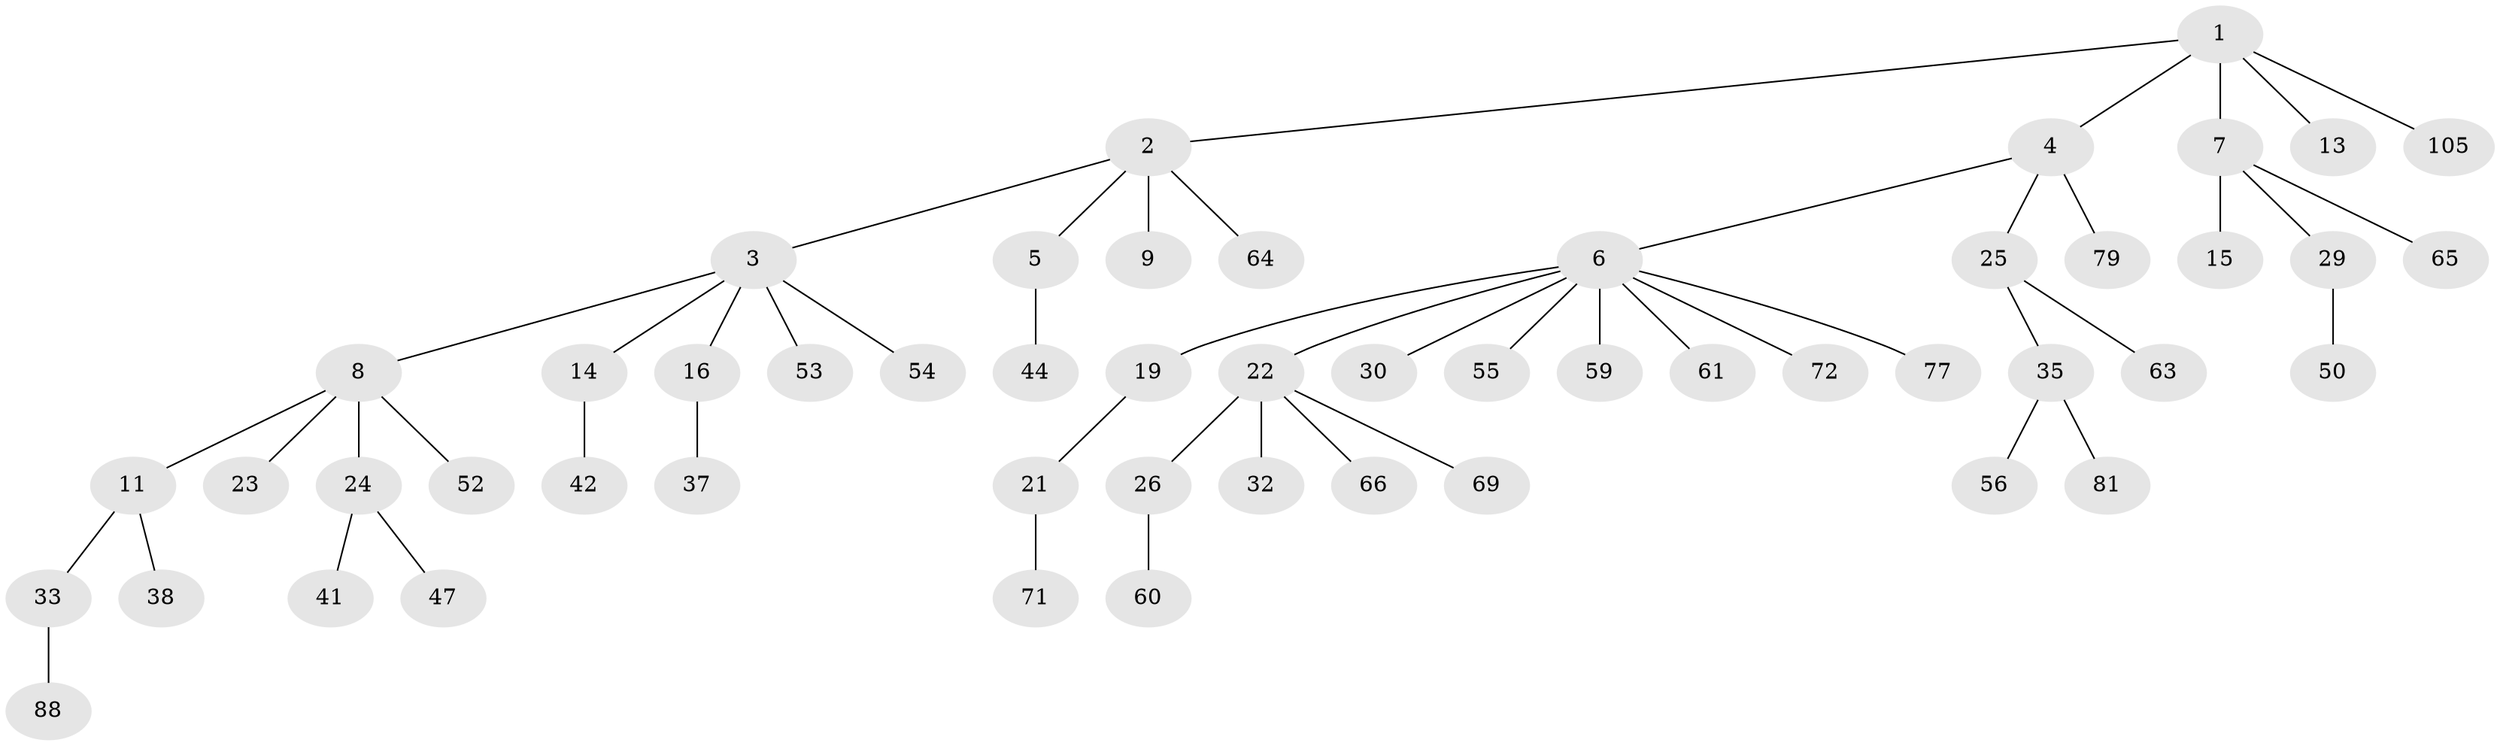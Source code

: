 // original degree distribution, {5: 0.04716981132075472, 6: 0.018867924528301886, 4: 0.08490566037735849, 2: 0.29245283018867924, 7: 0.009433962264150943, 1: 0.5, 3: 0.04716981132075472}
// Generated by graph-tools (version 1.1) at 2025/15/03/09/25 04:15:30]
// undirected, 53 vertices, 52 edges
graph export_dot {
graph [start="1"]
  node [color=gray90,style=filled];
  1;
  2;
  3;
  4;
  5;
  6 [super="+58+10"];
  7;
  8 [super="+17+34+96"];
  9 [super="+28"];
  11 [super="+12"];
  13;
  14;
  15;
  16 [super="+20"];
  19 [super="+40"];
  21;
  22;
  23;
  24 [super="+31"];
  25 [super="+70+27"];
  26;
  29;
  30 [super="+92"];
  32 [super="+43+46+39"];
  33 [super="+36"];
  35 [super="+48"];
  37 [super="+78"];
  38 [super="+104"];
  41 [super="+62"];
  42;
  44;
  47;
  50 [super="+94"];
  52 [super="+90+98"];
  53;
  54;
  55;
  56;
  59;
  60;
  61 [super="+80+97+85"];
  63;
  64 [super="+89"];
  65 [super="+86"];
  66 [super="+91"];
  69;
  71;
  72;
  77;
  79;
  81;
  88 [super="+95"];
  105;
  1 -- 2;
  1 -- 4;
  1 -- 7;
  1 -- 13;
  1 -- 105;
  2 -- 3;
  2 -- 5;
  2 -- 9;
  2 -- 64;
  3 -- 8;
  3 -- 14;
  3 -- 16;
  3 -- 53;
  3 -- 54;
  4 -- 6;
  4 -- 25;
  4 -- 79;
  5 -- 44;
  6 -- 22;
  6 -- 61;
  6 -- 19;
  6 -- 55;
  6 -- 72;
  6 -- 59;
  6 -- 77;
  6 -- 30;
  7 -- 15;
  7 -- 29;
  7 -- 65;
  8 -- 11;
  8 -- 23;
  8 -- 24;
  8 -- 52;
  11 -- 33;
  11 -- 38;
  14 -- 42;
  16 -- 37;
  19 -- 21;
  21 -- 71;
  22 -- 26;
  22 -- 32;
  22 -- 66;
  22 -- 69;
  24 -- 47;
  24 -- 41;
  25 -- 35;
  25 -- 63;
  26 -- 60;
  29 -- 50;
  33 -- 88;
  35 -- 56;
  35 -- 81;
}
